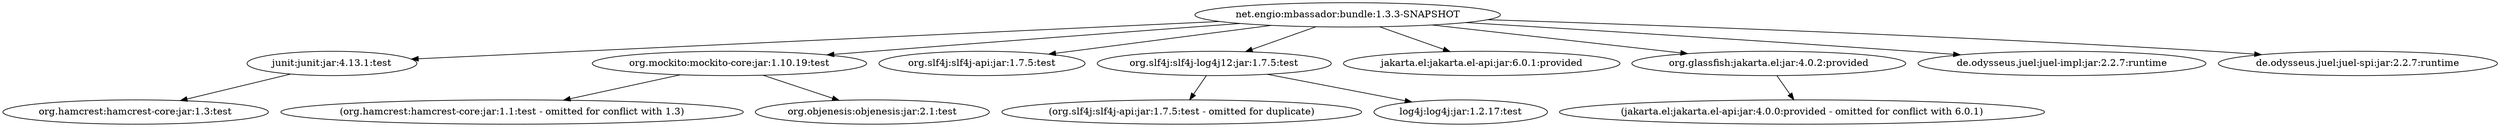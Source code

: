 digraph bennidi__mbassador {
	"net.engio:mbassador:bundle:1.3.3-SNAPSHOT" -> "junit:junit:jar:4.13.1:test" ; 
	"net.engio:mbassador:bundle:1.3.3-SNAPSHOT" -> "org.mockito:mockito-core:jar:1.10.19:test" ; 
	"net.engio:mbassador:bundle:1.3.3-SNAPSHOT" -> "org.slf4j:slf4j-api:jar:1.7.5:test" ; 
	"net.engio:mbassador:bundle:1.3.3-SNAPSHOT" -> "org.slf4j:slf4j-log4j12:jar:1.7.5:test" ; 
	"net.engio:mbassador:bundle:1.3.3-SNAPSHOT" -> "jakarta.el:jakarta.el-api:jar:6.0.1:provided" ; 
	"net.engio:mbassador:bundle:1.3.3-SNAPSHOT" -> "org.glassfish:jakarta.el:jar:4.0.2:provided" ; 
	"net.engio:mbassador:bundle:1.3.3-SNAPSHOT" -> "de.odysseus.juel:juel-impl:jar:2.2.7:runtime" ; 
	"net.engio:mbassador:bundle:1.3.3-SNAPSHOT" -> "de.odysseus.juel:juel-spi:jar:2.2.7:runtime" ; 
	"junit:junit:jar:4.13.1:test" -> "org.hamcrest:hamcrest-core:jar:1.3:test" ; 
	"org.mockito:mockito-core:jar:1.10.19:test" -> "(org.hamcrest:hamcrest-core:jar:1.1:test - omitted for conflict with 1.3)" ; 
	"org.mockito:mockito-core:jar:1.10.19:test" -> "org.objenesis:objenesis:jar:2.1:test" ; 
	"org.slf4j:slf4j-log4j12:jar:1.7.5:test" -> "(org.slf4j:slf4j-api:jar:1.7.5:test - omitted for duplicate)" ; 
	"org.slf4j:slf4j-log4j12:jar:1.7.5:test" -> "log4j:log4j:jar:1.2.17:test" ; 
	"org.glassfish:jakarta.el:jar:4.0.2:provided" -> "(jakarta.el:jakarta.el-api:jar:4.0.0:provided - omitted for conflict with 6.0.1)" ; 
}
